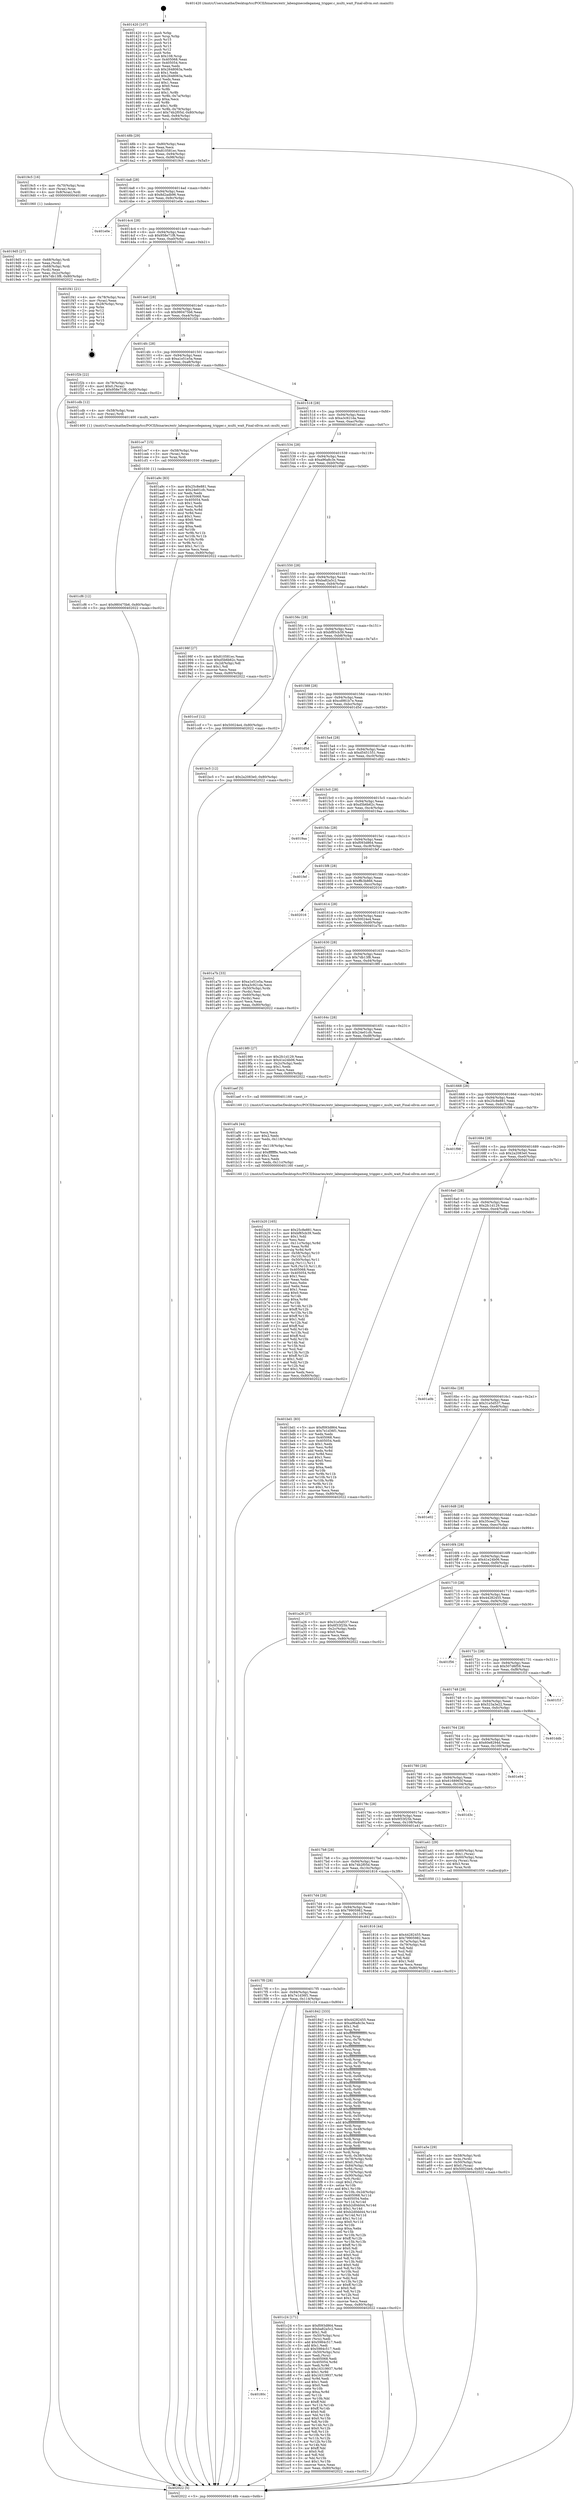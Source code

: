 digraph "0x401420" {
  label = "0x401420 (/mnt/c/Users/mathe/Desktop/tcc/POCII/binaries/extr_labenginecodegameg_trigger.c_multi_wait_Final-ollvm.out::main(0))"
  labelloc = "t"
  node[shape=record]

  Entry [label="",width=0.3,height=0.3,shape=circle,fillcolor=black,style=filled]
  "0x40148b" [label="{
     0x40148b [29]\l
     | [instrs]\l
     &nbsp;&nbsp;0x40148b \<+3\>: mov -0x80(%rbp),%eax\l
     &nbsp;&nbsp;0x40148e \<+2\>: mov %eax,%ecx\l
     &nbsp;&nbsp;0x401490 \<+6\>: sub $0x810581ec,%ecx\l
     &nbsp;&nbsp;0x401496 \<+6\>: mov %eax,-0x94(%rbp)\l
     &nbsp;&nbsp;0x40149c \<+6\>: mov %ecx,-0x98(%rbp)\l
     &nbsp;&nbsp;0x4014a2 \<+6\>: je 00000000004019c5 \<main+0x5a5\>\l
  }"]
  "0x4019c5" [label="{
     0x4019c5 [16]\l
     | [instrs]\l
     &nbsp;&nbsp;0x4019c5 \<+4\>: mov -0x70(%rbp),%rax\l
     &nbsp;&nbsp;0x4019c9 \<+3\>: mov (%rax),%rax\l
     &nbsp;&nbsp;0x4019cc \<+4\>: mov 0x8(%rax),%rdi\l
     &nbsp;&nbsp;0x4019d0 \<+5\>: call 0000000000401060 \<atoi@plt\>\l
     | [calls]\l
     &nbsp;&nbsp;0x401060 \{1\} (unknown)\l
  }"]
  "0x4014a8" [label="{
     0x4014a8 [28]\l
     | [instrs]\l
     &nbsp;&nbsp;0x4014a8 \<+5\>: jmp 00000000004014ad \<main+0x8d\>\l
     &nbsp;&nbsp;0x4014ad \<+6\>: mov -0x94(%rbp),%eax\l
     &nbsp;&nbsp;0x4014b3 \<+5\>: sub $0x8d2adb96,%eax\l
     &nbsp;&nbsp;0x4014b8 \<+6\>: mov %eax,-0x9c(%rbp)\l
     &nbsp;&nbsp;0x4014be \<+6\>: je 0000000000401e0e \<main+0x9ee\>\l
  }"]
  Exit [label="",width=0.3,height=0.3,shape=circle,fillcolor=black,style=filled,peripheries=2]
  "0x401e0e" [label="{
     0x401e0e\l
  }", style=dashed]
  "0x4014c4" [label="{
     0x4014c4 [28]\l
     | [instrs]\l
     &nbsp;&nbsp;0x4014c4 \<+5\>: jmp 00000000004014c9 \<main+0xa9\>\l
     &nbsp;&nbsp;0x4014c9 \<+6\>: mov -0x94(%rbp),%eax\l
     &nbsp;&nbsp;0x4014cf \<+5\>: sub $0x958e71f8,%eax\l
     &nbsp;&nbsp;0x4014d4 \<+6\>: mov %eax,-0xa0(%rbp)\l
     &nbsp;&nbsp;0x4014da \<+6\>: je 0000000000401f41 \<main+0xb21\>\l
  }"]
  "0x401cf6" [label="{
     0x401cf6 [12]\l
     | [instrs]\l
     &nbsp;&nbsp;0x401cf6 \<+7\>: movl $0x980475b6,-0x80(%rbp)\l
     &nbsp;&nbsp;0x401cfd \<+5\>: jmp 0000000000402022 \<main+0xc02\>\l
  }"]
  "0x401f41" [label="{
     0x401f41 [21]\l
     | [instrs]\l
     &nbsp;&nbsp;0x401f41 \<+4\>: mov -0x78(%rbp),%rax\l
     &nbsp;&nbsp;0x401f45 \<+2\>: mov (%rax),%eax\l
     &nbsp;&nbsp;0x401f47 \<+4\>: lea -0x28(%rbp),%rsp\l
     &nbsp;&nbsp;0x401f4b \<+1\>: pop %rbx\l
     &nbsp;&nbsp;0x401f4c \<+2\>: pop %r12\l
     &nbsp;&nbsp;0x401f4e \<+2\>: pop %r13\l
     &nbsp;&nbsp;0x401f50 \<+2\>: pop %r14\l
     &nbsp;&nbsp;0x401f52 \<+2\>: pop %r15\l
     &nbsp;&nbsp;0x401f54 \<+1\>: pop %rbp\l
     &nbsp;&nbsp;0x401f55 \<+1\>: ret\l
  }"]
  "0x4014e0" [label="{
     0x4014e0 [28]\l
     | [instrs]\l
     &nbsp;&nbsp;0x4014e0 \<+5\>: jmp 00000000004014e5 \<main+0xc5\>\l
     &nbsp;&nbsp;0x4014e5 \<+6\>: mov -0x94(%rbp),%eax\l
     &nbsp;&nbsp;0x4014eb \<+5\>: sub $0x980475b6,%eax\l
     &nbsp;&nbsp;0x4014f0 \<+6\>: mov %eax,-0xa4(%rbp)\l
     &nbsp;&nbsp;0x4014f6 \<+6\>: je 0000000000401f2b \<main+0xb0b\>\l
  }"]
  "0x401ce7" [label="{
     0x401ce7 [15]\l
     | [instrs]\l
     &nbsp;&nbsp;0x401ce7 \<+4\>: mov -0x58(%rbp),%rax\l
     &nbsp;&nbsp;0x401ceb \<+3\>: mov (%rax),%rax\l
     &nbsp;&nbsp;0x401cee \<+3\>: mov %rax,%rdi\l
     &nbsp;&nbsp;0x401cf1 \<+5\>: call 0000000000401030 \<free@plt\>\l
     | [calls]\l
     &nbsp;&nbsp;0x401030 \{1\} (unknown)\l
  }"]
  "0x401f2b" [label="{
     0x401f2b [22]\l
     | [instrs]\l
     &nbsp;&nbsp;0x401f2b \<+4\>: mov -0x78(%rbp),%rax\l
     &nbsp;&nbsp;0x401f2f \<+6\>: movl $0x0,(%rax)\l
     &nbsp;&nbsp;0x401f35 \<+7\>: movl $0x958e71f8,-0x80(%rbp)\l
     &nbsp;&nbsp;0x401f3c \<+5\>: jmp 0000000000402022 \<main+0xc02\>\l
  }"]
  "0x4014fc" [label="{
     0x4014fc [28]\l
     | [instrs]\l
     &nbsp;&nbsp;0x4014fc \<+5\>: jmp 0000000000401501 \<main+0xe1\>\l
     &nbsp;&nbsp;0x401501 \<+6\>: mov -0x94(%rbp),%eax\l
     &nbsp;&nbsp;0x401507 \<+5\>: sub $0xa1e51e5a,%eax\l
     &nbsp;&nbsp;0x40150c \<+6\>: mov %eax,-0xa8(%rbp)\l
     &nbsp;&nbsp;0x401512 \<+6\>: je 0000000000401cdb \<main+0x8bb\>\l
  }"]
  "0x40180c" [label="{
     0x40180c\l
  }", style=dashed]
  "0x401cdb" [label="{
     0x401cdb [12]\l
     | [instrs]\l
     &nbsp;&nbsp;0x401cdb \<+4\>: mov -0x58(%rbp),%rax\l
     &nbsp;&nbsp;0x401cdf \<+3\>: mov (%rax),%rdi\l
     &nbsp;&nbsp;0x401ce2 \<+5\>: call 0000000000401400 \<multi_wait\>\l
     | [calls]\l
     &nbsp;&nbsp;0x401400 \{1\} (/mnt/c/Users/mathe/Desktop/tcc/POCII/binaries/extr_labenginecodegameg_trigger.c_multi_wait_Final-ollvm.out::multi_wait)\l
  }"]
  "0x401518" [label="{
     0x401518 [28]\l
     | [instrs]\l
     &nbsp;&nbsp;0x401518 \<+5\>: jmp 000000000040151d \<main+0xfd\>\l
     &nbsp;&nbsp;0x40151d \<+6\>: mov -0x94(%rbp),%eax\l
     &nbsp;&nbsp;0x401523 \<+5\>: sub $0xa3c921da,%eax\l
     &nbsp;&nbsp;0x401528 \<+6\>: mov %eax,-0xac(%rbp)\l
     &nbsp;&nbsp;0x40152e \<+6\>: je 0000000000401a9c \<main+0x67c\>\l
  }"]
  "0x401c24" [label="{
     0x401c24 [171]\l
     | [instrs]\l
     &nbsp;&nbsp;0x401c24 \<+5\>: mov $0xf093d864,%eax\l
     &nbsp;&nbsp;0x401c29 \<+5\>: mov $0xba82a5c2,%ecx\l
     &nbsp;&nbsp;0x401c2e \<+2\>: mov $0x1,%dl\l
     &nbsp;&nbsp;0x401c30 \<+4\>: mov -0x50(%rbp),%rsi\l
     &nbsp;&nbsp;0x401c34 \<+2\>: mov (%rsi),%edi\l
     &nbsp;&nbsp;0x401c36 \<+6\>: add $0x5984c517,%edi\l
     &nbsp;&nbsp;0x401c3c \<+3\>: add $0x1,%edi\l
     &nbsp;&nbsp;0x401c3f \<+6\>: sub $0x5984c517,%edi\l
     &nbsp;&nbsp;0x401c45 \<+4\>: mov -0x50(%rbp),%rsi\l
     &nbsp;&nbsp;0x401c49 \<+2\>: mov %edi,(%rsi)\l
     &nbsp;&nbsp;0x401c4b \<+7\>: mov 0x405068,%edi\l
     &nbsp;&nbsp;0x401c52 \<+8\>: mov 0x405054,%r8d\l
     &nbsp;&nbsp;0x401c5a \<+3\>: mov %edi,%r9d\l
     &nbsp;&nbsp;0x401c5d \<+7\>: sub $0x16319937,%r9d\l
     &nbsp;&nbsp;0x401c64 \<+4\>: sub $0x1,%r9d\l
     &nbsp;&nbsp;0x401c68 \<+7\>: add $0x16319937,%r9d\l
     &nbsp;&nbsp;0x401c6f \<+4\>: imul %r9d,%edi\l
     &nbsp;&nbsp;0x401c73 \<+3\>: and $0x1,%edi\l
     &nbsp;&nbsp;0x401c76 \<+3\>: cmp $0x0,%edi\l
     &nbsp;&nbsp;0x401c79 \<+4\>: sete %r10b\l
     &nbsp;&nbsp;0x401c7d \<+4\>: cmp $0xa,%r8d\l
     &nbsp;&nbsp;0x401c81 \<+4\>: setl %r11b\l
     &nbsp;&nbsp;0x401c85 \<+3\>: mov %r10b,%bl\l
     &nbsp;&nbsp;0x401c88 \<+3\>: xor $0xff,%bl\l
     &nbsp;&nbsp;0x401c8b \<+3\>: mov %r11b,%r14b\l
     &nbsp;&nbsp;0x401c8e \<+4\>: xor $0xff,%r14b\l
     &nbsp;&nbsp;0x401c92 \<+3\>: xor $0x0,%dl\l
     &nbsp;&nbsp;0x401c95 \<+3\>: mov %bl,%r15b\l
     &nbsp;&nbsp;0x401c98 \<+4\>: and $0x0,%r15b\l
     &nbsp;&nbsp;0x401c9c \<+3\>: and %dl,%r10b\l
     &nbsp;&nbsp;0x401c9f \<+3\>: mov %r14b,%r12b\l
     &nbsp;&nbsp;0x401ca2 \<+4\>: and $0x0,%r12b\l
     &nbsp;&nbsp;0x401ca6 \<+3\>: and %dl,%r11b\l
     &nbsp;&nbsp;0x401ca9 \<+3\>: or %r10b,%r15b\l
     &nbsp;&nbsp;0x401cac \<+3\>: or %r11b,%r12b\l
     &nbsp;&nbsp;0x401caf \<+3\>: xor %r12b,%r15b\l
     &nbsp;&nbsp;0x401cb2 \<+3\>: or %r14b,%bl\l
     &nbsp;&nbsp;0x401cb5 \<+3\>: xor $0xff,%bl\l
     &nbsp;&nbsp;0x401cb8 \<+3\>: or $0x0,%dl\l
     &nbsp;&nbsp;0x401cbb \<+2\>: and %dl,%bl\l
     &nbsp;&nbsp;0x401cbd \<+3\>: or %bl,%r15b\l
     &nbsp;&nbsp;0x401cc0 \<+4\>: test $0x1,%r15b\l
     &nbsp;&nbsp;0x401cc4 \<+3\>: cmovne %ecx,%eax\l
     &nbsp;&nbsp;0x401cc7 \<+3\>: mov %eax,-0x80(%rbp)\l
     &nbsp;&nbsp;0x401cca \<+5\>: jmp 0000000000402022 \<main+0xc02\>\l
  }"]
  "0x401a9c" [label="{
     0x401a9c [83]\l
     | [instrs]\l
     &nbsp;&nbsp;0x401a9c \<+5\>: mov $0x25c8e881,%eax\l
     &nbsp;&nbsp;0x401aa1 \<+5\>: mov $0x24e01cfc,%ecx\l
     &nbsp;&nbsp;0x401aa6 \<+2\>: xor %edx,%edx\l
     &nbsp;&nbsp;0x401aa8 \<+7\>: mov 0x405068,%esi\l
     &nbsp;&nbsp;0x401aaf \<+7\>: mov 0x405054,%edi\l
     &nbsp;&nbsp;0x401ab6 \<+3\>: sub $0x1,%edx\l
     &nbsp;&nbsp;0x401ab9 \<+3\>: mov %esi,%r8d\l
     &nbsp;&nbsp;0x401abc \<+3\>: add %edx,%r8d\l
     &nbsp;&nbsp;0x401abf \<+4\>: imul %r8d,%esi\l
     &nbsp;&nbsp;0x401ac3 \<+3\>: and $0x1,%esi\l
     &nbsp;&nbsp;0x401ac6 \<+3\>: cmp $0x0,%esi\l
     &nbsp;&nbsp;0x401ac9 \<+4\>: sete %r9b\l
     &nbsp;&nbsp;0x401acd \<+3\>: cmp $0xa,%edi\l
     &nbsp;&nbsp;0x401ad0 \<+4\>: setl %r10b\l
     &nbsp;&nbsp;0x401ad4 \<+3\>: mov %r9b,%r11b\l
     &nbsp;&nbsp;0x401ad7 \<+3\>: and %r10b,%r11b\l
     &nbsp;&nbsp;0x401ada \<+3\>: xor %r10b,%r9b\l
     &nbsp;&nbsp;0x401add \<+3\>: or %r9b,%r11b\l
     &nbsp;&nbsp;0x401ae0 \<+4\>: test $0x1,%r11b\l
     &nbsp;&nbsp;0x401ae4 \<+3\>: cmovne %ecx,%eax\l
     &nbsp;&nbsp;0x401ae7 \<+3\>: mov %eax,-0x80(%rbp)\l
     &nbsp;&nbsp;0x401aea \<+5\>: jmp 0000000000402022 \<main+0xc02\>\l
  }"]
  "0x401534" [label="{
     0x401534 [28]\l
     | [instrs]\l
     &nbsp;&nbsp;0x401534 \<+5\>: jmp 0000000000401539 \<main+0x119\>\l
     &nbsp;&nbsp;0x401539 \<+6\>: mov -0x94(%rbp),%eax\l
     &nbsp;&nbsp;0x40153f \<+5\>: sub $0xa96a8c3e,%eax\l
     &nbsp;&nbsp;0x401544 \<+6\>: mov %eax,-0xb0(%rbp)\l
     &nbsp;&nbsp;0x40154a \<+6\>: je 000000000040198f \<main+0x56f\>\l
  }"]
  "0x401b20" [label="{
     0x401b20 [165]\l
     | [instrs]\l
     &nbsp;&nbsp;0x401b20 \<+5\>: mov $0x25c8e881,%ecx\l
     &nbsp;&nbsp;0x401b25 \<+5\>: mov $0xbf85cb39,%edx\l
     &nbsp;&nbsp;0x401b2a \<+3\>: mov $0x1,%dil\l
     &nbsp;&nbsp;0x401b2d \<+2\>: xor %esi,%esi\l
     &nbsp;&nbsp;0x401b2f \<+7\>: mov -0x11c(%rbp),%r8d\l
     &nbsp;&nbsp;0x401b36 \<+4\>: imul %eax,%r8d\l
     &nbsp;&nbsp;0x401b3a \<+3\>: movslq %r8d,%r9\l
     &nbsp;&nbsp;0x401b3d \<+4\>: mov -0x58(%rbp),%r10\l
     &nbsp;&nbsp;0x401b41 \<+3\>: mov (%r10),%r10\l
     &nbsp;&nbsp;0x401b44 \<+4\>: mov -0x50(%rbp),%r11\l
     &nbsp;&nbsp;0x401b48 \<+3\>: movslq (%r11),%r11\l
     &nbsp;&nbsp;0x401b4b \<+4\>: mov %r9,(%r10,%r11,8)\l
     &nbsp;&nbsp;0x401b4f \<+7\>: mov 0x405068,%eax\l
     &nbsp;&nbsp;0x401b56 \<+8\>: mov 0x405054,%r8d\l
     &nbsp;&nbsp;0x401b5e \<+3\>: sub $0x1,%esi\l
     &nbsp;&nbsp;0x401b61 \<+2\>: mov %eax,%ebx\l
     &nbsp;&nbsp;0x401b63 \<+2\>: add %esi,%ebx\l
     &nbsp;&nbsp;0x401b65 \<+3\>: imul %ebx,%eax\l
     &nbsp;&nbsp;0x401b68 \<+3\>: and $0x1,%eax\l
     &nbsp;&nbsp;0x401b6b \<+3\>: cmp $0x0,%eax\l
     &nbsp;&nbsp;0x401b6e \<+4\>: sete %r14b\l
     &nbsp;&nbsp;0x401b72 \<+4\>: cmp $0xa,%r8d\l
     &nbsp;&nbsp;0x401b76 \<+4\>: setl %r15b\l
     &nbsp;&nbsp;0x401b7a \<+3\>: mov %r14b,%r12b\l
     &nbsp;&nbsp;0x401b7d \<+4\>: xor $0xff,%r12b\l
     &nbsp;&nbsp;0x401b81 \<+3\>: mov %r15b,%r13b\l
     &nbsp;&nbsp;0x401b84 \<+4\>: xor $0xff,%r13b\l
     &nbsp;&nbsp;0x401b88 \<+4\>: xor $0x1,%dil\l
     &nbsp;&nbsp;0x401b8c \<+3\>: mov %r12b,%al\l
     &nbsp;&nbsp;0x401b8f \<+2\>: and $0xff,%al\l
     &nbsp;&nbsp;0x401b91 \<+3\>: and %dil,%r14b\l
     &nbsp;&nbsp;0x401b94 \<+3\>: mov %r13b,%sil\l
     &nbsp;&nbsp;0x401b97 \<+4\>: and $0xff,%sil\l
     &nbsp;&nbsp;0x401b9b \<+3\>: and %dil,%r15b\l
     &nbsp;&nbsp;0x401b9e \<+3\>: or %r14b,%al\l
     &nbsp;&nbsp;0x401ba1 \<+3\>: or %r15b,%sil\l
     &nbsp;&nbsp;0x401ba4 \<+3\>: xor %sil,%al\l
     &nbsp;&nbsp;0x401ba7 \<+3\>: or %r13b,%r12b\l
     &nbsp;&nbsp;0x401baa \<+4\>: xor $0xff,%r12b\l
     &nbsp;&nbsp;0x401bae \<+4\>: or $0x1,%dil\l
     &nbsp;&nbsp;0x401bb2 \<+3\>: and %dil,%r12b\l
     &nbsp;&nbsp;0x401bb5 \<+3\>: or %r12b,%al\l
     &nbsp;&nbsp;0x401bb8 \<+2\>: test $0x1,%al\l
     &nbsp;&nbsp;0x401bba \<+3\>: cmovne %edx,%ecx\l
     &nbsp;&nbsp;0x401bbd \<+3\>: mov %ecx,-0x80(%rbp)\l
     &nbsp;&nbsp;0x401bc0 \<+5\>: jmp 0000000000402022 \<main+0xc02\>\l
  }"]
  "0x40198f" [label="{
     0x40198f [27]\l
     | [instrs]\l
     &nbsp;&nbsp;0x40198f \<+5\>: mov $0x810581ec,%eax\l
     &nbsp;&nbsp;0x401994 \<+5\>: mov $0xd5b6b62c,%ecx\l
     &nbsp;&nbsp;0x401999 \<+3\>: mov -0x2d(%rbp),%dl\l
     &nbsp;&nbsp;0x40199c \<+3\>: test $0x1,%dl\l
     &nbsp;&nbsp;0x40199f \<+3\>: cmovne %ecx,%eax\l
     &nbsp;&nbsp;0x4019a2 \<+3\>: mov %eax,-0x80(%rbp)\l
     &nbsp;&nbsp;0x4019a5 \<+5\>: jmp 0000000000402022 \<main+0xc02\>\l
  }"]
  "0x401550" [label="{
     0x401550 [28]\l
     | [instrs]\l
     &nbsp;&nbsp;0x401550 \<+5\>: jmp 0000000000401555 \<main+0x135\>\l
     &nbsp;&nbsp;0x401555 \<+6\>: mov -0x94(%rbp),%eax\l
     &nbsp;&nbsp;0x40155b \<+5\>: sub $0xba82a5c2,%eax\l
     &nbsp;&nbsp;0x401560 \<+6\>: mov %eax,-0xb4(%rbp)\l
     &nbsp;&nbsp;0x401566 \<+6\>: je 0000000000401ccf \<main+0x8af\>\l
  }"]
  "0x401af4" [label="{
     0x401af4 [44]\l
     | [instrs]\l
     &nbsp;&nbsp;0x401af4 \<+2\>: xor %ecx,%ecx\l
     &nbsp;&nbsp;0x401af6 \<+5\>: mov $0x2,%edx\l
     &nbsp;&nbsp;0x401afb \<+6\>: mov %edx,-0x118(%rbp)\l
     &nbsp;&nbsp;0x401b01 \<+1\>: cltd\l
     &nbsp;&nbsp;0x401b02 \<+6\>: mov -0x118(%rbp),%esi\l
     &nbsp;&nbsp;0x401b08 \<+2\>: idiv %esi\l
     &nbsp;&nbsp;0x401b0a \<+6\>: imul $0xfffffffe,%edx,%edx\l
     &nbsp;&nbsp;0x401b10 \<+3\>: sub $0x1,%ecx\l
     &nbsp;&nbsp;0x401b13 \<+2\>: sub %ecx,%edx\l
     &nbsp;&nbsp;0x401b15 \<+6\>: mov %edx,-0x11c(%rbp)\l
     &nbsp;&nbsp;0x401b1b \<+5\>: call 0000000000401160 \<next_i\>\l
     | [calls]\l
     &nbsp;&nbsp;0x401160 \{1\} (/mnt/c/Users/mathe/Desktop/tcc/POCII/binaries/extr_labenginecodegameg_trigger.c_multi_wait_Final-ollvm.out::next_i)\l
  }"]
  "0x401ccf" [label="{
     0x401ccf [12]\l
     | [instrs]\l
     &nbsp;&nbsp;0x401ccf \<+7\>: movl $0x50024e4,-0x80(%rbp)\l
     &nbsp;&nbsp;0x401cd6 \<+5\>: jmp 0000000000402022 \<main+0xc02\>\l
  }"]
  "0x40156c" [label="{
     0x40156c [28]\l
     | [instrs]\l
     &nbsp;&nbsp;0x40156c \<+5\>: jmp 0000000000401571 \<main+0x151\>\l
     &nbsp;&nbsp;0x401571 \<+6\>: mov -0x94(%rbp),%eax\l
     &nbsp;&nbsp;0x401577 \<+5\>: sub $0xbf85cb39,%eax\l
     &nbsp;&nbsp;0x40157c \<+6\>: mov %eax,-0xb8(%rbp)\l
     &nbsp;&nbsp;0x401582 \<+6\>: je 0000000000401bc5 \<main+0x7a5\>\l
  }"]
  "0x401a5e" [label="{
     0x401a5e [29]\l
     | [instrs]\l
     &nbsp;&nbsp;0x401a5e \<+4\>: mov -0x58(%rbp),%rdi\l
     &nbsp;&nbsp;0x401a62 \<+3\>: mov %rax,(%rdi)\l
     &nbsp;&nbsp;0x401a65 \<+4\>: mov -0x50(%rbp),%rax\l
     &nbsp;&nbsp;0x401a69 \<+6\>: movl $0x0,(%rax)\l
     &nbsp;&nbsp;0x401a6f \<+7\>: movl $0x50024e4,-0x80(%rbp)\l
     &nbsp;&nbsp;0x401a76 \<+5\>: jmp 0000000000402022 \<main+0xc02\>\l
  }"]
  "0x401bc5" [label="{
     0x401bc5 [12]\l
     | [instrs]\l
     &nbsp;&nbsp;0x401bc5 \<+7\>: movl $0x2a2083e0,-0x80(%rbp)\l
     &nbsp;&nbsp;0x401bcc \<+5\>: jmp 0000000000402022 \<main+0xc02\>\l
  }"]
  "0x401588" [label="{
     0x401588 [28]\l
     | [instrs]\l
     &nbsp;&nbsp;0x401588 \<+5\>: jmp 000000000040158d \<main+0x16d\>\l
     &nbsp;&nbsp;0x40158d \<+6\>: mov -0x94(%rbp),%eax\l
     &nbsp;&nbsp;0x401593 \<+5\>: sub $0xcd981b7e,%eax\l
     &nbsp;&nbsp;0x401598 \<+6\>: mov %eax,-0xbc(%rbp)\l
     &nbsp;&nbsp;0x40159e \<+6\>: je 0000000000401d5d \<main+0x93d\>\l
  }"]
  "0x4019d5" [label="{
     0x4019d5 [27]\l
     | [instrs]\l
     &nbsp;&nbsp;0x4019d5 \<+4\>: mov -0x68(%rbp),%rdi\l
     &nbsp;&nbsp;0x4019d9 \<+2\>: mov %eax,(%rdi)\l
     &nbsp;&nbsp;0x4019db \<+4\>: mov -0x68(%rbp),%rdi\l
     &nbsp;&nbsp;0x4019df \<+2\>: mov (%rdi),%eax\l
     &nbsp;&nbsp;0x4019e1 \<+3\>: mov %eax,-0x2c(%rbp)\l
     &nbsp;&nbsp;0x4019e4 \<+7\>: movl $0x7db13f8,-0x80(%rbp)\l
     &nbsp;&nbsp;0x4019eb \<+5\>: jmp 0000000000402022 \<main+0xc02\>\l
  }"]
  "0x401d5d" [label="{
     0x401d5d\l
  }", style=dashed]
  "0x4015a4" [label="{
     0x4015a4 [28]\l
     | [instrs]\l
     &nbsp;&nbsp;0x4015a4 \<+5\>: jmp 00000000004015a9 \<main+0x189\>\l
     &nbsp;&nbsp;0x4015a9 \<+6\>: mov -0x94(%rbp),%eax\l
     &nbsp;&nbsp;0x4015af \<+5\>: sub $0xd5451551,%eax\l
     &nbsp;&nbsp;0x4015b4 \<+6\>: mov %eax,-0xc0(%rbp)\l
     &nbsp;&nbsp;0x4015ba \<+6\>: je 0000000000401d02 \<main+0x8e2\>\l
  }"]
  "0x4017f0" [label="{
     0x4017f0 [28]\l
     | [instrs]\l
     &nbsp;&nbsp;0x4017f0 \<+5\>: jmp 00000000004017f5 \<main+0x3d5\>\l
     &nbsp;&nbsp;0x4017f5 \<+6\>: mov -0x94(%rbp),%eax\l
     &nbsp;&nbsp;0x4017fb \<+5\>: sub $0x7e1d36f1,%eax\l
     &nbsp;&nbsp;0x401800 \<+6\>: mov %eax,-0x114(%rbp)\l
     &nbsp;&nbsp;0x401806 \<+6\>: je 0000000000401c24 \<main+0x804\>\l
  }"]
  "0x401d02" [label="{
     0x401d02\l
  }", style=dashed]
  "0x4015c0" [label="{
     0x4015c0 [28]\l
     | [instrs]\l
     &nbsp;&nbsp;0x4015c0 \<+5\>: jmp 00000000004015c5 \<main+0x1a5\>\l
     &nbsp;&nbsp;0x4015c5 \<+6\>: mov -0x94(%rbp),%eax\l
     &nbsp;&nbsp;0x4015cb \<+5\>: sub $0xd5b6b62c,%eax\l
     &nbsp;&nbsp;0x4015d0 \<+6\>: mov %eax,-0xc4(%rbp)\l
     &nbsp;&nbsp;0x4015d6 \<+6\>: je 00000000004019aa \<main+0x58a\>\l
  }"]
  "0x401842" [label="{
     0x401842 [333]\l
     | [instrs]\l
     &nbsp;&nbsp;0x401842 \<+5\>: mov $0x44282455,%eax\l
     &nbsp;&nbsp;0x401847 \<+5\>: mov $0xa96a8c3e,%ecx\l
     &nbsp;&nbsp;0x40184c \<+2\>: mov $0x1,%dl\l
     &nbsp;&nbsp;0x40184e \<+3\>: mov %rsp,%rsi\l
     &nbsp;&nbsp;0x401851 \<+4\>: add $0xfffffffffffffff0,%rsi\l
     &nbsp;&nbsp;0x401855 \<+3\>: mov %rsi,%rsp\l
     &nbsp;&nbsp;0x401858 \<+4\>: mov %rsi,-0x78(%rbp)\l
     &nbsp;&nbsp;0x40185c \<+3\>: mov %rsp,%rsi\l
     &nbsp;&nbsp;0x40185f \<+4\>: add $0xfffffffffffffff0,%rsi\l
     &nbsp;&nbsp;0x401863 \<+3\>: mov %rsi,%rsp\l
     &nbsp;&nbsp;0x401866 \<+3\>: mov %rsp,%rdi\l
     &nbsp;&nbsp;0x401869 \<+4\>: add $0xfffffffffffffff0,%rdi\l
     &nbsp;&nbsp;0x40186d \<+3\>: mov %rdi,%rsp\l
     &nbsp;&nbsp;0x401870 \<+4\>: mov %rdi,-0x70(%rbp)\l
     &nbsp;&nbsp;0x401874 \<+3\>: mov %rsp,%rdi\l
     &nbsp;&nbsp;0x401877 \<+4\>: add $0xfffffffffffffff0,%rdi\l
     &nbsp;&nbsp;0x40187b \<+3\>: mov %rdi,%rsp\l
     &nbsp;&nbsp;0x40187e \<+4\>: mov %rdi,-0x68(%rbp)\l
     &nbsp;&nbsp;0x401882 \<+3\>: mov %rsp,%rdi\l
     &nbsp;&nbsp;0x401885 \<+4\>: add $0xfffffffffffffff0,%rdi\l
     &nbsp;&nbsp;0x401889 \<+3\>: mov %rdi,%rsp\l
     &nbsp;&nbsp;0x40188c \<+4\>: mov %rdi,-0x60(%rbp)\l
     &nbsp;&nbsp;0x401890 \<+3\>: mov %rsp,%rdi\l
     &nbsp;&nbsp;0x401893 \<+4\>: add $0xfffffffffffffff0,%rdi\l
     &nbsp;&nbsp;0x401897 \<+3\>: mov %rdi,%rsp\l
     &nbsp;&nbsp;0x40189a \<+4\>: mov %rdi,-0x58(%rbp)\l
     &nbsp;&nbsp;0x40189e \<+3\>: mov %rsp,%rdi\l
     &nbsp;&nbsp;0x4018a1 \<+4\>: add $0xfffffffffffffff0,%rdi\l
     &nbsp;&nbsp;0x4018a5 \<+3\>: mov %rdi,%rsp\l
     &nbsp;&nbsp;0x4018a8 \<+4\>: mov %rdi,-0x50(%rbp)\l
     &nbsp;&nbsp;0x4018ac \<+3\>: mov %rsp,%rdi\l
     &nbsp;&nbsp;0x4018af \<+4\>: add $0xfffffffffffffff0,%rdi\l
     &nbsp;&nbsp;0x4018b3 \<+3\>: mov %rdi,%rsp\l
     &nbsp;&nbsp;0x4018b6 \<+4\>: mov %rdi,-0x48(%rbp)\l
     &nbsp;&nbsp;0x4018ba \<+3\>: mov %rsp,%rdi\l
     &nbsp;&nbsp;0x4018bd \<+4\>: add $0xfffffffffffffff0,%rdi\l
     &nbsp;&nbsp;0x4018c1 \<+3\>: mov %rdi,%rsp\l
     &nbsp;&nbsp;0x4018c4 \<+4\>: mov %rdi,-0x40(%rbp)\l
     &nbsp;&nbsp;0x4018c8 \<+3\>: mov %rsp,%rdi\l
     &nbsp;&nbsp;0x4018cb \<+4\>: add $0xfffffffffffffff0,%rdi\l
     &nbsp;&nbsp;0x4018cf \<+3\>: mov %rdi,%rsp\l
     &nbsp;&nbsp;0x4018d2 \<+4\>: mov %rdi,-0x38(%rbp)\l
     &nbsp;&nbsp;0x4018d6 \<+4\>: mov -0x78(%rbp),%rdi\l
     &nbsp;&nbsp;0x4018da \<+6\>: movl $0x0,(%rdi)\l
     &nbsp;&nbsp;0x4018e0 \<+7\>: mov -0x84(%rbp),%r8d\l
     &nbsp;&nbsp;0x4018e7 \<+3\>: mov %r8d,(%rsi)\l
     &nbsp;&nbsp;0x4018ea \<+4\>: mov -0x70(%rbp),%rdi\l
     &nbsp;&nbsp;0x4018ee \<+7\>: mov -0x90(%rbp),%r9\l
     &nbsp;&nbsp;0x4018f5 \<+3\>: mov %r9,(%rdi)\l
     &nbsp;&nbsp;0x4018f8 \<+3\>: cmpl $0x2,(%rsi)\l
     &nbsp;&nbsp;0x4018fb \<+4\>: setne %r10b\l
     &nbsp;&nbsp;0x4018ff \<+4\>: and $0x1,%r10b\l
     &nbsp;&nbsp;0x401903 \<+4\>: mov %r10b,-0x2d(%rbp)\l
     &nbsp;&nbsp;0x401907 \<+8\>: mov 0x405068,%r11d\l
     &nbsp;&nbsp;0x40190f \<+7\>: mov 0x405054,%ebx\l
     &nbsp;&nbsp;0x401916 \<+3\>: mov %r11d,%r14d\l
     &nbsp;&nbsp;0x401919 \<+7\>: sub $0xb2d0dd44,%r14d\l
     &nbsp;&nbsp;0x401920 \<+4\>: sub $0x1,%r14d\l
     &nbsp;&nbsp;0x401924 \<+7\>: add $0xb2d0dd44,%r14d\l
     &nbsp;&nbsp;0x40192b \<+4\>: imul %r14d,%r11d\l
     &nbsp;&nbsp;0x40192f \<+4\>: and $0x1,%r11d\l
     &nbsp;&nbsp;0x401933 \<+4\>: cmp $0x0,%r11d\l
     &nbsp;&nbsp;0x401937 \<+4\>: sete %r10b\l
     &nbsp;&nbsp;0x40193b \<+3\>: cmp $0xa,%ebx\l
     &nbsp;&nbsp;0x40193e \<+4\>: setl %r15b\l
     &nbsp;&nbsp;0x401942 \<+3\>: mov %r10b,%r12b\l
     &nbsp;&nbsp;0x401945 \<+4\>: xor $0xff,%r12b\l
     &nbsp;&nbsp;0x401949 \<+3\>: mov %r15b,%r13b\l
     &nbsp;&nbsp;0x40194c \<+4\>: xor $0xff,%r13b\l
     &nbsp;&nbsp;0x401950 \<+3\>: xor $0x0,%dl\l
     &nbsp;&nbsp;0x401953 \<+3\>: mov %r12b,%sil\l
     &nbsp;&nbsp;0x401956 \<+4\>: and $0x0,%sil\l
     &nbsp;&nbsp;0x40195a \<+3\>: and %dl,%r10b\l
     &nbsp;&nbsp;0x40195d \<+3\>: mov %r13b,%dil\l
     &nbsp;&nbsp;0x401960 \<+4\>: and $0x0,%dil\l
     &nbsp;&nbsp;0x401964 \<+3\>: and %dl,%r15b\l
     &nbsp;&nbsp;0x401967 \<+3\>: or %r10b,%sil\l
     &nbsp;&nbsp;0x40196a \<+3\>: or %r15b,%dil\l
     &nbsp;&nbsp;0x40196d \<+3\>: xor %dil,%sil\l
     &nbsp;&nbsp;0x401970 \<+3\>: or %r13b,%r12b\l
     &nbsp;&nbsp;0x401973 \<+4\>: xor $0xff,%r12b\l
     &nbsp;&nbsp;0x401977 \<+3\>: or $0x0,%dl\l
     &nbsp;&nbsp;0x40197a \<+3\>: and %dl,%r12b\l
     &nbsp;&nbsp;0x40197d \<+3\>: or %r12b,%sil\l
     &nbsp;&nbsp;0x401980 \<+4\>: test $0x1,%sil\l
     &nbsp;&nbsp;0x401984 \<+3\>: cmovne %ecx,%eax\l
     &nbsp;&nbsp;0x401987 \<+3\>: mov %eax,-0x80(%rbp)\l
     &nbsp;&nbsp;0x40198a \<+5\>: jmp 0000000000402022 \<main+0xc02\>\l
  }"]
  "0x4019aa" [label="{
     0x4019aa\l
  }", style=dashed]
  "0x4015dc" [label="{
     0x4015dc [28]\l
     | [instrs]\l
     &nbsp;&nbsp;0x4015dc \<+5\>: jmp 00000000004015e1 \<main+0x1c1\>\l
     &nbsp;&nbsp;0x4015e1 \<+6\>: mov -0x94(%rbp),%eax\l
     &nbsp;&nbsp;0x4015e7 \<+5\>: sub $0xf093d864,%eax\l
     &nbsp;&nbsp;0x4015ec \<+6\>: mov %eax,-0xc8(%rbp)\l
     &nbsp;&nbsp;0x4015f2 \<+6\>: je 0000000000401fef \<main+0xbcf\>\l
  }"]
  "0x401420" [label="{
     0x401420 [107]\l
     | [instrs]\l
     &nbsp;&nbsp;0x401420 \<+1\>: push %rbp\l
     &nbsp;&nbsp;0x401421 \<+3\>: mov %rsp,%rbp\l
     &nbsp;&nbsp;0x401424 \<+2\>: push %r15\l
     &nbsp;&nbsp;0x401426 \<+2\>: push %r14\l
     &nbsp;&nbsp;0x401428 \<+2\>: push %r13\l
     &nbsp;&nbsp;0x40142a \<+2\>: push %r12\l
     &nbsp;&nbsp;0x40142c \<+1\>: push %rbx\l
     &nbsp;&nbsp;0x40142d \<+7\>: sub $0x108,%rsp\l
     &nbsp;&nbsp;0x401434 \<+7\>: mov 0x405068,%eax\l
     &nbsp;&nbsp;0x40143b \<+7\>: mov 0x405054,%ecx\l
     &nbsp;&nbsp;0x401442 \<+2\>: mov %eax,%edx\l
     &nbsp;&nbsp;0x401444 \<+6\>: sub $0x2648063a,%edx\l
     &nbsp;&nbsp;0x40144a \<+3\>: sub $0x1,%edx\l
     &nbsp;&nbsp;0x40144d \<+6\>: add $0x2648063a,%edx\l
     &nbsp;&nbsp;0x401453 \<+3\>: imul %edx,%eax\l
     &nbsp;&nbsp;0x401456 \<+3\>: and $0x1,%eax\l
     &nbsp;&nbsp;0x401459 \<+3\>: cmp $0x0,%eax\l
     &nbsp;&nbsp;0x40145c \<+4\>: sete %r8b\l
     &nbsp;&nbsp;0x401460 \<+4\>: and $0x1,%r8b\l
     &nbsp;&nbsp;0x401464 \<+4\>: mov %r8b,-0x7a(%rbp)\l
     &nbsp;&nbsp;0x401468 \<+3\>: cmp $0xa,%ecx\l
     &nbsp;&nbsp;0x40146b \<+4\>: setl %r8b\l
     &nbsp;&nbsp;0x40146f \<+4\>: and $0x1,%r8b\l
     &nbsp;&nbsp;0x401473 \<+4\>: mov %r8b,-0x79(%rbp)\l
     &nbsp;&nbsp;0x401477 \<+7\>: movl $0x74b2f05d,-0x80(%rbp)\l
     &nbsp;&nbsp;0x40147e \<+6\>: mov %edi,-0x84(%rbp)\l
     &nbsp;&nbsp;0x401484 \<+7\>: mov %rsi,-0x90(%rbp)\l
  }"]
  "0x401fef" [label="{
     0x401fef\l
  }", style=dashed]
  "0x4015f8" [label="{
     0x4015f8 [28]\l
     | [instrs]\l
     &nbsp;&nbsp;0x4015f8 \<+5\>: jmp 00000000004015fd \<main+0x1dd\>\l
     &nbsp;&nbsp;0x4015fd \<+6\>: mov -0x94(%rbp),%eax\l
     &nbsp;&nbsp;0x401603 \<+5\>: sub $0xffb3b866,%eax\l
     &nbsp;&nbsp;0x401608 \<+6\>: mov %eax,-0xcc(%rbp)\l
     &nbsp;&nbsp;0x40160e \<+6\>: je 0000000000402016 \<main+0xbf6\>\l
  }"]
  "0x402022" [label="{
     0x402022 [5]\l
     | [instrs]\l
     &nbsp;&nbsp;0x402022 \<+5\>: jmp 000000000040148b \<main+0x6b\>\l
  }"]
  "0x402016" [label="{
     0x402016\l
  }", style=dashed]
  "0x401614" [label="{
     0x401614 [28]\l
     | [instrs]\l
     &nbsp;&nbsp;0x401614 \<+5\>: jmp 0000000000401619 \<main+0x1f9\>\l
     &nbsp;&nbsp;0x401619 \<+6\>: mov -0x94(%rbp),%eax\l
     &nbsp;&nbsp;0x40161f \<+5\>: sub $0x50024e4,%eax\l
     &nbsp;&nbsp;0x401624 \<+6\>: mov %eax,-0xd0(%rbp)\l
     &nbsp;&nbsp;0x40162a \<+6\>: je 0000000000401a7b \<main+0x65b\>\l
  }"]
  "0x4017d4" [label="{
     0x4017d4 [28]\l
     | [instrs]\l
     &nbsp;&nbsp;0x4017d4 \<+5\>: jmp 00000000004017d9 \<main+0x3b9\>\l
     &nbsp;&nbsp;0x4017d9 \<+6\>: mov -0x94(%rbp),%eax\l
     &nbsp;&nbsp;0x4017df \<+5\>: sub $0x79905982,%eax\l
     &nbsp;&nbsp;0x4017e4 \<+6\>: mov %eax,-0x110(%rbp)\l
     &nbsp;&nbsp;0x4017ea \<+6\>: je 0000000000401842 \<main+0x422\>\l
  }"]
  "0x401a7b" [label="{
     0x401a7b [33]\l
     | [instrs]\l
     &nbsp;&nbsp;0x401a7b \<+5\>: mov $0xa1e51e5a,%eax\l
     &nbsp;&nbsp;0x401a80 \<+5\>: mov $0xa3c921da,%ecx\l
     &nbsp;&nbsp;0x401a85 \<+4\>: mov -0x50(%rbp),%rdx\l
     &nbsp;&nbsp;0x401a89 \<+2\>: mov (%rdx),%esi\l
     &nbsp;&nbsp;0x401a8b \<+4\>: mov -0x60(%rbp),%rdx\l
     &nbsp;&nbsp;0x401a8f \<+2\>: cmp (%rdx),%esi\l
     &nbsp;&nbsp;0x401a91 \<+3\>: cmovl %ecx,%eax\l
     &nbsp;&nbsp;0x401a94 \<+3\>: mov %eax,-0x80(%rbp)\l
     &nbsp;&nbsp;0x401a97 \<+5\>: jmp 0000000000402022 \<main+0xc02\>\l
  }"]
  "0x401630" [label="{
     0x401630 [28]\l
     | [instrs]\l
     &nbsp;&nbsp;0x401630 \<+5\>: jmp 0000000000401635 \<main+0x215\>\l
     &nbsp;&nbsp;0x401635 \<+6\>: mov -0x94(%rbp),%eax\l
     &nbsp;&nbsp;0x40163b \<+5\>: sub $0x7db13f8,%eax\l
     &nbsp;&nbsp;0x401640 \<+6\>: mov %eax,-0xd4(%rbp)\l
     &nbsp;&nbsp;0x401646 \<+6\>: je 00000000004019f0 \<main+0x5d0\>\l
  }"]
  "0x401816" [label="{
     0x401816 [44]\l
     | [instrs]\l
     &nbsp;&nbsp;0x401816 \<+5\>: mov $0x44282455,%eax\l
     &nbsp;&nbsp;0x40181b \<+5\>: mov $0x79905982,%ecx\l
     &nbsp;&nbsp;0x401820 \<+3\>: mov -0x7a(%rbp),%dl\l
     &nbsp;&nbsp;0x401823 \<+4\>: mov -0x79(%rbp),%sil\l
     &nbsp;&nbsp;0x401827 \<+3\>: mov %dl,%dil\l
     &nbsp;&nbsp;0x40182a \<+3\>: and %sil,%dil\l
     &nbsp;&nbsp;0x40182d \<+3\>: xor %sil,%dl\l
     &nbsp;&nbsp;0x401830 \<+3\>: or %dl,%dil\l
     &nbsp;&nbsp;0x401833 \<+4\>: test $0x1,%dil\l
     &nbsp;&nbsp;0x401837 \<+3\>: cmovne %ecx,%eax\l
     &nbsp;&nbsp;0x40183a \<+3\>: mov %eax,-0x80(%rbp)\l
     &nbsp;&nbsp;0x40183d \<+5\>: jmp 0000000000402022 \<main+0xc02\>\l
  }"]
  "0x4019f0" [label="{
     0x4019f0 [27]\l
     | [instrs]\l
     &nbsp;&nbsp;0x4019f0 \<+5\>: mov $0x2fc1d129,%eax\l
     &nbsp;&nbsp;0x4019f5 \<+5\>: mov $0x41e24b06,%ecx\l
     &nbsp;&nbsp;0x4019fa \<+3\>: mov -0x2c(%rbp),%edx\l
     &nbsp;&nbsp;0x4019fd \<+3\>: cmp $0x1,%edx\l
     &nbsp;&nbsp;0x401a00 \<+3\>: cmovl %ecx,%eax\l
     &nbsp;&nbsp;0x401a03 \<+3\>: mov %eax,-0x80(%rbp)\l
     &nbsp;&nbsp;0x401a06 \<+5\>: jmp 0000000000402022 \<main+0xc02\>\l
  }"]
  "0x40164c" [label="{
     0x40164c [28]\l
     | [instrs]\l
     &nbsp;&nbsp;0x40164c \<+5\>: jmp 0000000000401651 \<main+0x231\>\l
     &nbsp;&nbsp;0x401651 \<+6\>: mov -0x94(%rbp),%eax\l
     &nbsp;&nbsp;0x401657 \<+5\>: sub $0x24e01cfc,%eax\l
     &nbsp;&nbsp;0x40165c \<+6\>: mov %eax,-0xd8(%rbp)\l
     &nbsp;&nbsp;0x401662 \<+6\>: je 0000000000401aef \<main+0x6cf\>\l
  }"]
  "0x4017b8" [label="{
     0x4017b8 [28]\l
     | [instrs]\l
     &nbsp;&nbsp;0x4017b8 \<+5\>: jmp 00000000004017bd \<main+0x39d\>\l
     &nbsp;&nbsp;0x4017bd \<+6\>: mov -0x94(%rbp),%eax\l
     &nbsp;&nbsp;0x4017c3 \<+5\>: sub $0x74b2f05d,%eax\l
     &nbsp;&nbsp;0x4017c8 \<+6\>: mov %eax,-0x10c(%rbp)\l
     &nbsp;&nbsp;0x4017ce \<+6\>: je 0000000000401816 \<main+0x3f6\>\l
  }"]
  "0x401aef" [label="{
     0x401aef [5]\l
     | [instrs]\l
     &nbsp;&nbsp;0x401aef \<+5\>: call 0000000000401160 \<next_i\>\l
     | [calls]\l
     &nbsp;&nbsp;0x401160 \{1\} (/mnt/c/Users/mathe/Desktop/tcc/POCII/binaries/extr_labenginecodegameg_trigger.c_multi_wait_Final-ollvm.out::next_i)\l
  }"]
  "0x401668" [label="{
     0x401668 [28]\l
     | [instrs]\l
     &nbsp;&nbsp;0x401668 \<+5\>: jmp 000000000040166d \<main+0x24d\>\l
     &nbsp;&nbsp;0x40166d \<+6\>: mov -0x94(%rbp),%eax\l
     &nbsp;&nbsp;0x401673 \<+5\>: sub $0x25c8e881,%eax\l
     &nbsp;&nbsp;0x401678 \<+6\>: mov %eax,-0xdc(%rbp)\l
     &nbsp;&nbsp;0x40167e \<+6\>: je 0000000000401f98 \<main+0xb78\>\l
  }"]
  "0x401a41" [label="{
     0x401a41 [29]\l
     | [instrs]\l
     &nbsp;&nbsp;0x401a41 \<+4\>: mov -0x60(%rbp),%rax\l
     &nbsp;&nbsp;0x401a45 \<+6\>: movl $0x1,(%rax)\l
     &nbsp;&nbsp;0x401a4b \<+4\>: mov -0x60(%rbp),%rax\l
     &nbsp;&nbsp;0x401a4f \<+3\>: movslq (%rax),%rax\l
     &nbsp;&nbsp;0x401a52 \<+4\>: shl $0x3,%rax\l
     &nbsp;&nbsp;0x401a56 \<+3\>: mov %rax,%rdi\l
     &nbsp;&nbsp;0x401a59 \<+5\>: call 0000000000401050 \<malloc@plt\>\l
     | [calls]\l
     &nbsp;&nbsp;0x401050 \{1\} (unknown)\l
  }"]
  "0x401f98" [label="{
     0x401f98\l
  }", style=dashed]
  "0x401684" [label="{
     0x401684 [28]\l
     | [instrs]\l
     &nbsp;&nbsp;0x401684 \<+5\>: jmp 0000000000401689 \<main+0x269\>\l
     &nbsp;&nbsp;0x401689 \<+6\>: mov -0x94(%rbp),%eax\l
     &nbsp;&nbsp;0x40168f \<+5\>: sub $0x2a2083e0,%eax\l
     &nbsp;&nbsp;0x401694 \<+6\>: mov %eax,-0xe0(%rbp)\l
     &nbsp;&nbsp;0x40169a \<+6\>: je 0000000000401bd1 \<main+0x7b1\>\l
  }"]
  "0x40179c" [label="{
     0x40179c [28]\l
     | [instrs]\l
     &nbsp;&nbsp;0x40179c \<+5\>: jmp 00000000004017a1 \<main+0x381\>\l
     &nbsp;&nbsp;0x4017a1 \<+6\>: mov -0x94(%rbp),%eax\l
     &nbsp;&nbsp;0x4017a7 \<+5\>: sub $0x6f33f25b,%eax\l
     &nbsp;&nbsp;0x4017ac \<+6\>: mov %eax,-0x108(%rbp)\l
     &nbsp;&nbsp;0x4017b2 \<+6\>: je 0000000000401a41 \<main+0x621\>\l
  }"]
  "0x401bd1" [label="{
     0x401bd1 [83]\l
     | [instrs]\l
     &nbsp;&nbsp;0x401bd1 \<+5\>: mov $0xf093d864,%eax\l
     &nbsp;&nbsp;0x401bd6 \<+5\>: mov $0x7e1d36f1,%ecx\l
     &nbsp;&nbsp;0x401bdb \<+2\>: xor %edx,%edx\l
     &nbsp;&nbsp;0x401bdd \<+7\>: mov 0x405068,%esi\l
     &nbsp;&nbsp;0x401be4 \<+7\>: mov 0x405054,%edi\l
     &nbsp;&nbsp;0x401beb \<+3\>: sub $0x1,%edx\l
     &nbsp;&nbsp;0x401bee \<+3\>: mov %esi,%r8d\l
     &nbsp;&nbsp;0x401bf1 \<+3\>: add %edx,%r8d\l
     &nbsp;&nbsp;0x401bf4 \<+4\>: imul %r8d,%esi\l
     &nbsp;&nbsp;0x401bf8 \<+3\>: and $0x1,%esi\l
     &nbsp;&nbsp;0x401bfb \<+3\>: cmp $0x0,%esi\l
     &nbsp;&nbsp;0x401bfe \<+4\>: sete %r9b\l
     &nbsp;&nbsp;0x401c02 \<+3\>: cmp $0xa,%edi\l
     &nbsp;&nbsp;0x401c05 \<+4\>: setl %r10b\l
     &nbsp;&nbsp;0x401c09 \<+3\>: mov %r9b,%r11b\l
     &nbsp;&nbsp;0x401c0c \<+3\>: and %r10b,%r11b\l
     &nbsp;&nbsp;0x401c0f \<+3\>: xor %r10b,%r9b\l
     &nbsp;&nbsp;0x401c12 \<+3\>: or %r9b,%r11b\l
     &nbsp;&nbsp;0x401c15 \<+4\>: test $0x1,%r11b\l
     &nbsp;&nbsp;0x401c19 \<+3\>: cmovne %ecx,%eax\l
     &nbsp;&nbsp;0x401c1c \<+3\>: mov %eax,-0x80(%rbp)\l
     &nbsp;&nbsp;0x401c1f \<+5\>: jmp 0000000000402022 \<main+0xc02\>\l
  }"]
  "0x4016a0" [label="{
     0x4016a0 [28]\l
     | [instrs]\l
     &nbsp;&nbsp;0x4016a0 \<+5\>: jmp 00000000004016a5 \<main+0x285\>\l
     &nbsp;&nbsp;0x4016a5 \<+6\>: mov -0x94(%rbp),%eax\l
     &nbsp;&nbsp;0x4016ab \<+5\>: sub $0x2fc1d129,%eax\l
     &nbsp;&nbsp;0x4016b0 \<+6\>: mov %eax,-0xe4(%rbp)\l
     &nbsp;&nbsp;0x4016b6 \<+6\>: je 0000000000401a0b \<main+0x5eb\>\l
  }"]
  "0x401d3c" [label="{
     0x401d3c\l
  }", style=dashed]
  "0x401a0b" [label="{
     0x401a0b\l
  }", style=dashed]
  "0x4016bc" [label="{
     0x4016bc [28]\l
     | [instrs]\l
     &nbsp;&nbsp;0x4016bc \<+5\>: jmp 00000000004016c1 \<main+0x2a1\>\l
     &nbsp;&nbsp;0x4016c1 \<+6\>: mov -0x94(%rbp),%eax\l
     &nbsp;&nbsp;0x4016c7 \<+5\>: sub $0x31e5d537,%eax\l
     &nbsp;&nbsp;0x4016cc \<+6\>: mov %eax,-0xe8(%rbp)\l
     &nbsp;&nbsp;0x4016d2 \<+6\>: je 0000000000401e02 \<main+0x9e2\>\l
  }"]
  "0x401780" [label="{
     0x401780 [28]\l
     | [instrs]\l
     &nbsp;&nbsp;0x401780 \<+5\>: jmp 0000000000401785 \<main+0x365\>\l
     &nbsp;&nbsp;0x401785 \<+6\>: mov -0x94(%rbp),%eax\l
     &nbsp;&nbsp;0x40178b \<+5\>: sub $0x6168965f,%eax\l
     &nbsp;&nbsp;0x401790 \<+6\>: mov %eax,-0x104(%rbp)\l
     &nbsp;&nbsp;0x401796 \<+6\>: je 0000000000401d3c \<main+0x91c\>\l
  }"]
  "0x401e02" [label="{
     0x401e02\l
  }", style=dashed]
  "0x4016d8" [label="{
     0x4016d8 [28]\l
     | [instrs]\l
     &nbsp;&nbsp;0x4016d8 \<+5\>: jmp 00000000004016dd \<main+0x2bd\>\l
     &nbsp;&nbsp;0x4016dd \<+6\>: mov -0x94(%rbp),%eax\l
     &nbsp;&nbsp;0x4016e3 \<+5\>: sub $0x35cee27b,%eax\l
     &nbsp;&nbsp;0x4016e8 \<+6\>: mov %eax,-0xec(%rbp)\l
     &nbsp;&nbsp;0x4016ee \<+6\>: je 0000000000401db4 \<main+0x994\>\l
  }"]
  "0x401e94" [label="{
     0x401e94\l
  }", style=dashed]
  "0x401db4" [label="{
     0x401db4\l
  }", style=dashed]
  "0x4016f4" [label="{
     0x4016f4 [28]\l
     | [instrs]\l
     &nbsp;&nbsp;0x4016f4 \<+5\>: jmp 00000000004016f9 \<main+0x2d9\>\l
     &nbsp;&nbsp;0x4016f9 \<+6\>: mov -0x94(%rbp),%eax\l
     &nbsp;&nbsp;0x4016ff \<+5\>: sub $0x41e24b06,%eax\l
     &nbsp;&nbsp;0x401704 \<+6\>: mov %eax,-0xf0(%rbp)\l
     &nbsp;&nbsp;0x40170a \<+6\>: je 0000000000401a26 \<main+0x606\>\l
  }"]
  "0x401764" [label="{
     0x401764 [28]\l
     | [instrs]\l
     &nbsp;&nbsp;0x401764 \<+5\>: jmp 0000000000401769 \<main+0x349\>\l
     &nbsp;&nbsp;0x401769 \<+6\>: mov -0x94(%rbp),%eax\l
     &nbsp;&nbsp;0x40176f \<+5\>: sub $0x60e8294d,%eax\l
     &nbsp;&nbsp;0x401774 \<+6\>: mov %eax,-0x100(%rbp)\l
     &nbsp;&nbsp;0x40177a \<+6\>: je 0000000000401e94 \<main+0xa74\>\l
  }"]
  "0x401a26" [label="{
     0x401a26 [27]\l
     | [instrs]\l
     &nbsp;&nbsp;0x401a26 \<+5\>: mov $0x31e5d537,%eax\l
     &nbsp;&nbsp;0x401a2b \<+5\>: mov $0x6f33f25b,%ecx\l
     &nbsp;&nbsp;0x401a30 \<+3\>: mov -0x2c(%rbp),%edx\l
     &nbsp;&nbsp;0x401a33 \<+3\>: cmp $0x0,%edx\l
     &nbsp;&nbsp;0x401a36 \<+3\>: cmove %ecx,%eax\l
     &nbsp;&nbsp;0x401a39 \<+3\>: mov %eax,-0x80(%rbp)\l
     &nbsp;&nbsp;0x401a3c \<+5\>: jmp 0000000000402022 \<main+0xc02\>\l
  }"]
  "0x401710" [label="{
     0x401710 [28]\l
     | [instrs]\l
     &nbsp;&nbsp;0x401710 \<+5\>: jmp 0000000000401715 \<main+0x2f5\>\l
     &nbsp;&nbsp;0x401715 \<+6\>: mov -0x94(%rbp),%eax\l
     &nbsp;&nbsp;0x40171b \<+5\>: sub $0x44282455,%eax\l
     &nbsp;&nbsp;0x401720 \<+6\>: mov %eax,-0xf4(%rbp)\l
     &nbsp;&nbsp;0x401726 \<+6\>: je 0000000000401f56 \<main+0xb36\>\l
  }"]
  "0x401ddb" [label="{
     0x401ddb\l
  }", style=dashed]
  "0x401f56" [label="{
     0x401f56\l
  }", style=dashed]
  "0x40172c" [label="{
     0x40172c [28]\l
     | [instrs]\l
     &nbsp;&nbsp;0x40172c \<+5\>: jmp 0000000000401731 \<main+0x311\>\l
     &nbsp;&nbsp;0x401731 \<+6\>: mov -0x94(%rbp),%eax\l
     &nbsp;&nbsp;0x401737 \<+5\>: sub $0x507d6f59,%eax\l
     &nbsp;&nbsp;0x40173c \<+6\>: mov %eax,-0xf8(%rbp)\l
     &nbsp;&nbsp;0x401742 \<+6\>: je 0000000000401f1f \<main+0xaff\>\l
  }"]
  "0x401748" [label="{
     0x401748 [28]\l
     | [instrs]\l
     &nbsp;&nbsp;0x401748 \<+5\>: jmp 000000000040174d \<main+0x32d\>\l
     &nbsp;&nbsp;0x40174d \<+6\>: mov -0x94(%rbp),%eax\l
     &nbsp;&nbsp;0x401753 \<+5\>: sub $0x523a3e22,%eax\l
     &nbsp;&nbsp;0x401758 \<+6\>: mov %eax,-0xfc(%rbp)\l
     &nbsp;&nbsp;0x40175e \<+6\>: je 0000000000401ddb \<main+0x9bb\>\l
  }"]
  "0x401f1f" [label="{
     0x401f1f\l
  }", style=dashed]
  Entry -> "0x401420" [label=" 1"]
  "0x40148b" -> "0x4019c5" [label=" 1"]
  "0x40148b" -> "0x4014a8" [label=" 17"]
  "0x401f41" -> Exit [label=" 1"]
  "0x4014a8" -> "0x401e0e" [label=" 0"]
  "0x4014a8" -> "0x4014c4" [label=" 17"]
  "0x401f2b" -> "0x402022" [label=" 1"]
  "0x4014c4" -> "0x401f41" [label=" 1"]
  "0x4014c4" -> "0x4014e0" [label=" 16"]
  "0x401cf6" -> "0x402022" [label=" 1"]
  "0x4014e0" -> "0x401f2b" [label=" 1"]
  "0x4014e0" -> "0x4014fc" [label=" 15"]
  "0x401ce7" -> "0x401cf6" [label=" 1"]
  "0x4014fc" -> "0x401cdb" [label=" 1"]
  "0x4014fc" -> "0x401518" [label=" 14"]
  "0x401cdb" -> "0x401ce7" [label=" 1"]
  "0x401518" -> "0x401a9c" [label=" 1"]
  "0x401518" -> "0x401534" [label=" 13"]
  "0x401ccf" -> "0x402022" [label=" 1"]
  "0x401534" -> "0x40198f" [label=" 1"]
  "0x401534" -> "0x401550" [label=" 12"]
  "0x4017f0" -> "0x40180c" [label=" 0"]
  "0x401550" -> "0x401ccf" [label=" 1"]
  "0x401550" -> "0x40156c" [label=" 11"]
  "0x4017f0" -> "0x401c24" [label=" 1"]
  "0x40156c" -> "0x401bc5" [label=" 1"]
  "0x40156c" -> "0x401588" [label=" 10"]
  "0x401c24" -> "0x402022" [label=" 1"]
  "0x401588" -> "0x401d5d" [label=" 0"]
  "0x401588" -> "0x4015a4" [label=" 10"]
  "0x401bd1" -> "0x402022" [label=" 1"]
  "0x4015a4" -> "0x401d02" [label=" 0"]
  "0x4015a4" -> "0x4015c0" [label=" 10"]
  "0x401b20" -> "0x402022" [label=" 1"]
  "0x4015c0" -> "0x4019aa" [label=" 0"]
  "0x4015c0" -> "0x4015dc" [label=" 10"]
  "0x401af4" -> "0x401b20" [label=" 1"]
  "0x4015dc" -> "0x401fef" [label=" 0"]
  "0x4015dc" -> "0x4015f8" [label=" 10"]
  "0x401a9c" -> "0x402022" [label=" 1"]
  "0x4015f8" -> "0x402016" [label=" 0"]
  "0x4015f8" -> "0x401614" [label=" 10"]
  "0x401a7b" -> "0x402022" [label=" 2"]
  "0x401614" -> "0x401a7b" [label=" 2"]
  "0x401614" -> "0x401630" [label=" 8"]
  "0x401a5e" -> "0x402022" [label=" 1"]
  "0x401630" -> "0x4019f0" [label=" 1"]
  "0x401630" -> "0x40164c" [label=" 7"]
  "0x401a41" -> "0x401a5e" [label=" 1"]
  "0x40164c" -> "0x401aef" [label=" 1"]
  "0x40164c" -> "0x401668" [label=" 6"]
  "0x4019f0" -> "0x402022" [label=" 1"]
  "0x401668" -> "0x401f98" [label=" 0"]
  "0x401668" -> "0x401684" [label=" 6"]
  "0x4019d5" -> "0x402022" [label=" 1"]
  "0x401684" -> "0x401bd1" [label=" 1"]
  "0x401684" -> "0x4016a0" [label=" 5"]
  "0x40198f" -> "0x402022" [label=" 1"]
  "0x4016a0" -> "0x401a0b" [label=" 0"]
  "0x4016a0" -> "0x4016bc" [label=" 5"]
  "0x401842" -> "0x402022" [label=" 1"]
  "0x4016bc" -> "0x401e02" [label=" 0"]
  "0x4016bc" -> "0x4016d8" [label=" 5"]
  "0x4017d4" -> "0x4017f0" [label=" 1"]
  "0x4016d8" -> "0x401db4" [label=" 0"]
  "0x4016d8" -> "0x4016f4" [label=" 5"]
  "0x4017d4" -> "0x401842" [label=" 1"]
  "0x4016f4" -> "0x401a26" [label=" 1"]
  "0x4016f4" -> "0x401710" [label=" 4"]
  "0x402022" -> "0x40148b" [label=" 17"]
  "0x401710" -> "0x401f56" [label=" 0"]
  "0x401710" -> "0x40172c" [label=" 4"]
  "0x401420" -> "0x40148b" [label=" 1"]
  "0x40172c" -> "0x401f1f" [label=" 0"]
  "0x40172c" -> "0x401748" [label=" 4"]
  "0x401816" -> "0x402022" [label=" 1"]
  "0x401748" -> "0x401ddb" [label=" 0"]
  "0x401748" -> "0x401764" [label=" 4"]
  "0x401aef" -> "0x401af4" [label=" 1"]
  "0x401764" -> "0x401e94" [label=" 0"]
  "0x401764" -> "0x401780" [label=" 4"]
  "0x401bc5" -> "0x402022" [label=" 1"]
  "0x401780" -> "0x401d3c" [label=" 0"]
  "0x401780" -> "0x40179c" [label=" 4"]
  "0x4019c5" -> "0x4019d5" [label=" 1"]
  "0x40179c" -> "0x401a41" [label=" 1"]
  "0x40179c" -> "0x4017b8" [label=" 3"]
  "0x401a26" -> "0x402022" [label=" 1"]
  "0x4017b8" -> "0x401816" [label=" 1"]
  "0x4017b8" -> "0x4017d4" [label=" 2"]
}
